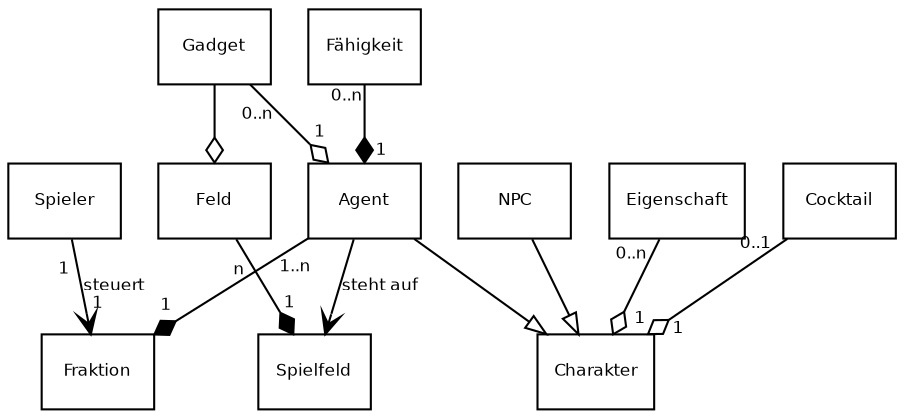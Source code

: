 digraph G {
    // General Layout
    fontname = "Bitstream Vera Sans"
    fontsize = 8

    node [
        fontname = "Bitstream Vera Sans"
        fontsize = 8
        shape = "record"
    ]

    edge [
        fontname = "Bitstream Vera Sans"
        fontsize = 8
        arrowhead = "onormal"
        labeldistance = 1.5
    ]

    // Classes
    Spieler
    Spielfeld
    Feld
    Charakter
    Agent
    NPC
    Gadget
    Fähigkeit
    Fraktion
    Eigenschaft
    Cocktail

    // Inheritance
    Agent -> Charakter
    NPC -> Charakter

    // Aggregations
    edge [
        arrowhead = "odiamond"
    ]
    Gadget -> Agent [
        taillabel = "0..n"
        headlabel = "1"
		labeldistance=1.5
		labelangle=-30
    ]
    Gadget -> Feld
    Eigenschaft -> Charakter [
        taillabel = "0..n"
        headlabel = "1"
		labelangle=-35
    ]
    Cocktail -> Charakter [
        taillabel = "0..1"
        headlabel = "1"
    ]

    // Compositions
    edge [
        arrowhead = "diamond"
    ]
    Feld -> Spielfeld [
        headlabel = "1"
        taillabel = "n"
    ]
    Agent -> Fraktion [
        taillabel = "1..n"
        headlabel = "1"
		labelangle=35
    ]
    Fähigkeit -> Agent [
        taillabel = "0..n"
        headlabel = "1"
		labeldistance=1
		labelangle=-55
    ]

    // Normal Arrows
    edge [
        arrowhead = "vee"
    ]
    Agent -> Spielfeld [
        label = "steht auf"
    ]

    Spieler -> Fraktion [
        label = "steuert"
        taillabel = "1"
        headlabel = "1"
    ]
}
